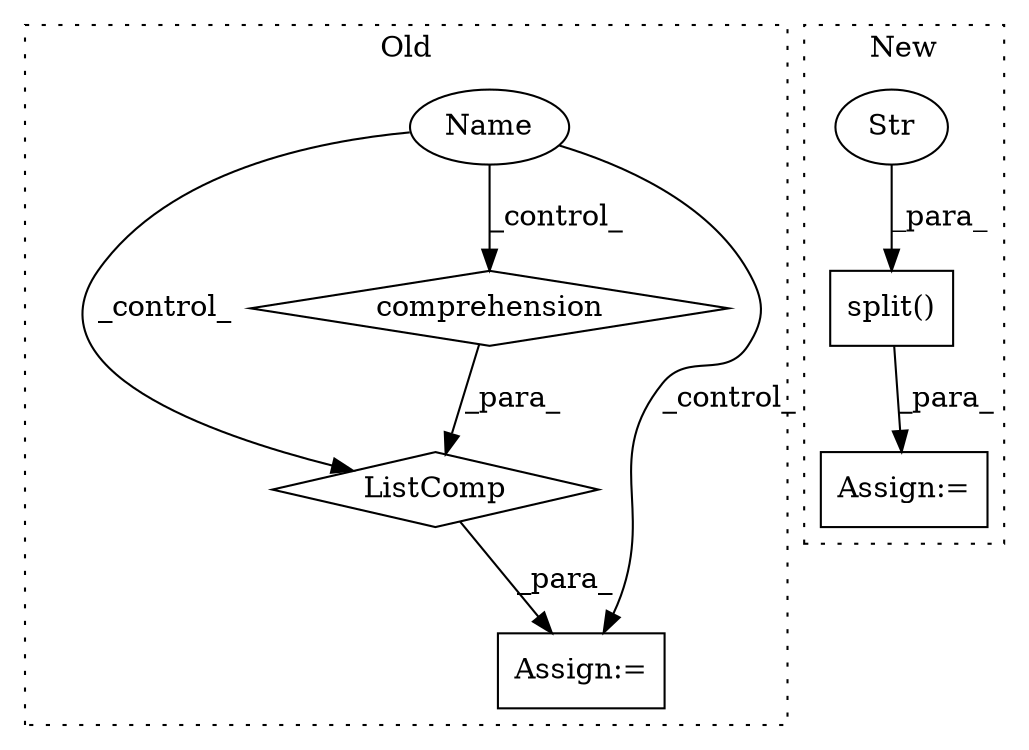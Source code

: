 digraph G {
subgraph cluster0 {
1 [label="ListComp" a="106" s="1914" l="33" shape="diamond"];
3 [label="comprehension" a="45" s="1924" l="3" shape="diamond"];
5 [label="Assign:=" a="68" s="1911" l="3" shape="box"];
7 [label="Name" a="87" s="1842" l="19" shape="ellipse"];
label = "Old";
style="dotted";
}
subgraph cluster1 {
2 [label="split()" a="75" s="1225,1244" l="15,1" shape="box"];
4 [label="Str" a="66" s="1240" l="4" shape="ellipse"];
6 [label="Assign:=" a="68" s="1222" l="3" shape="box"];
label = "New";
style="dotted";
}
1 -> 5 [label="_para_"];
2 -> 6 [label="_para_"];
3 -> 1 [label="_para_"];
4 -> 2 [label="_para_"];
7 -> 1 [label="_control_"];
7 -> 3 [label="_control_"];
7 -> 5 [label="_control_"];
}
